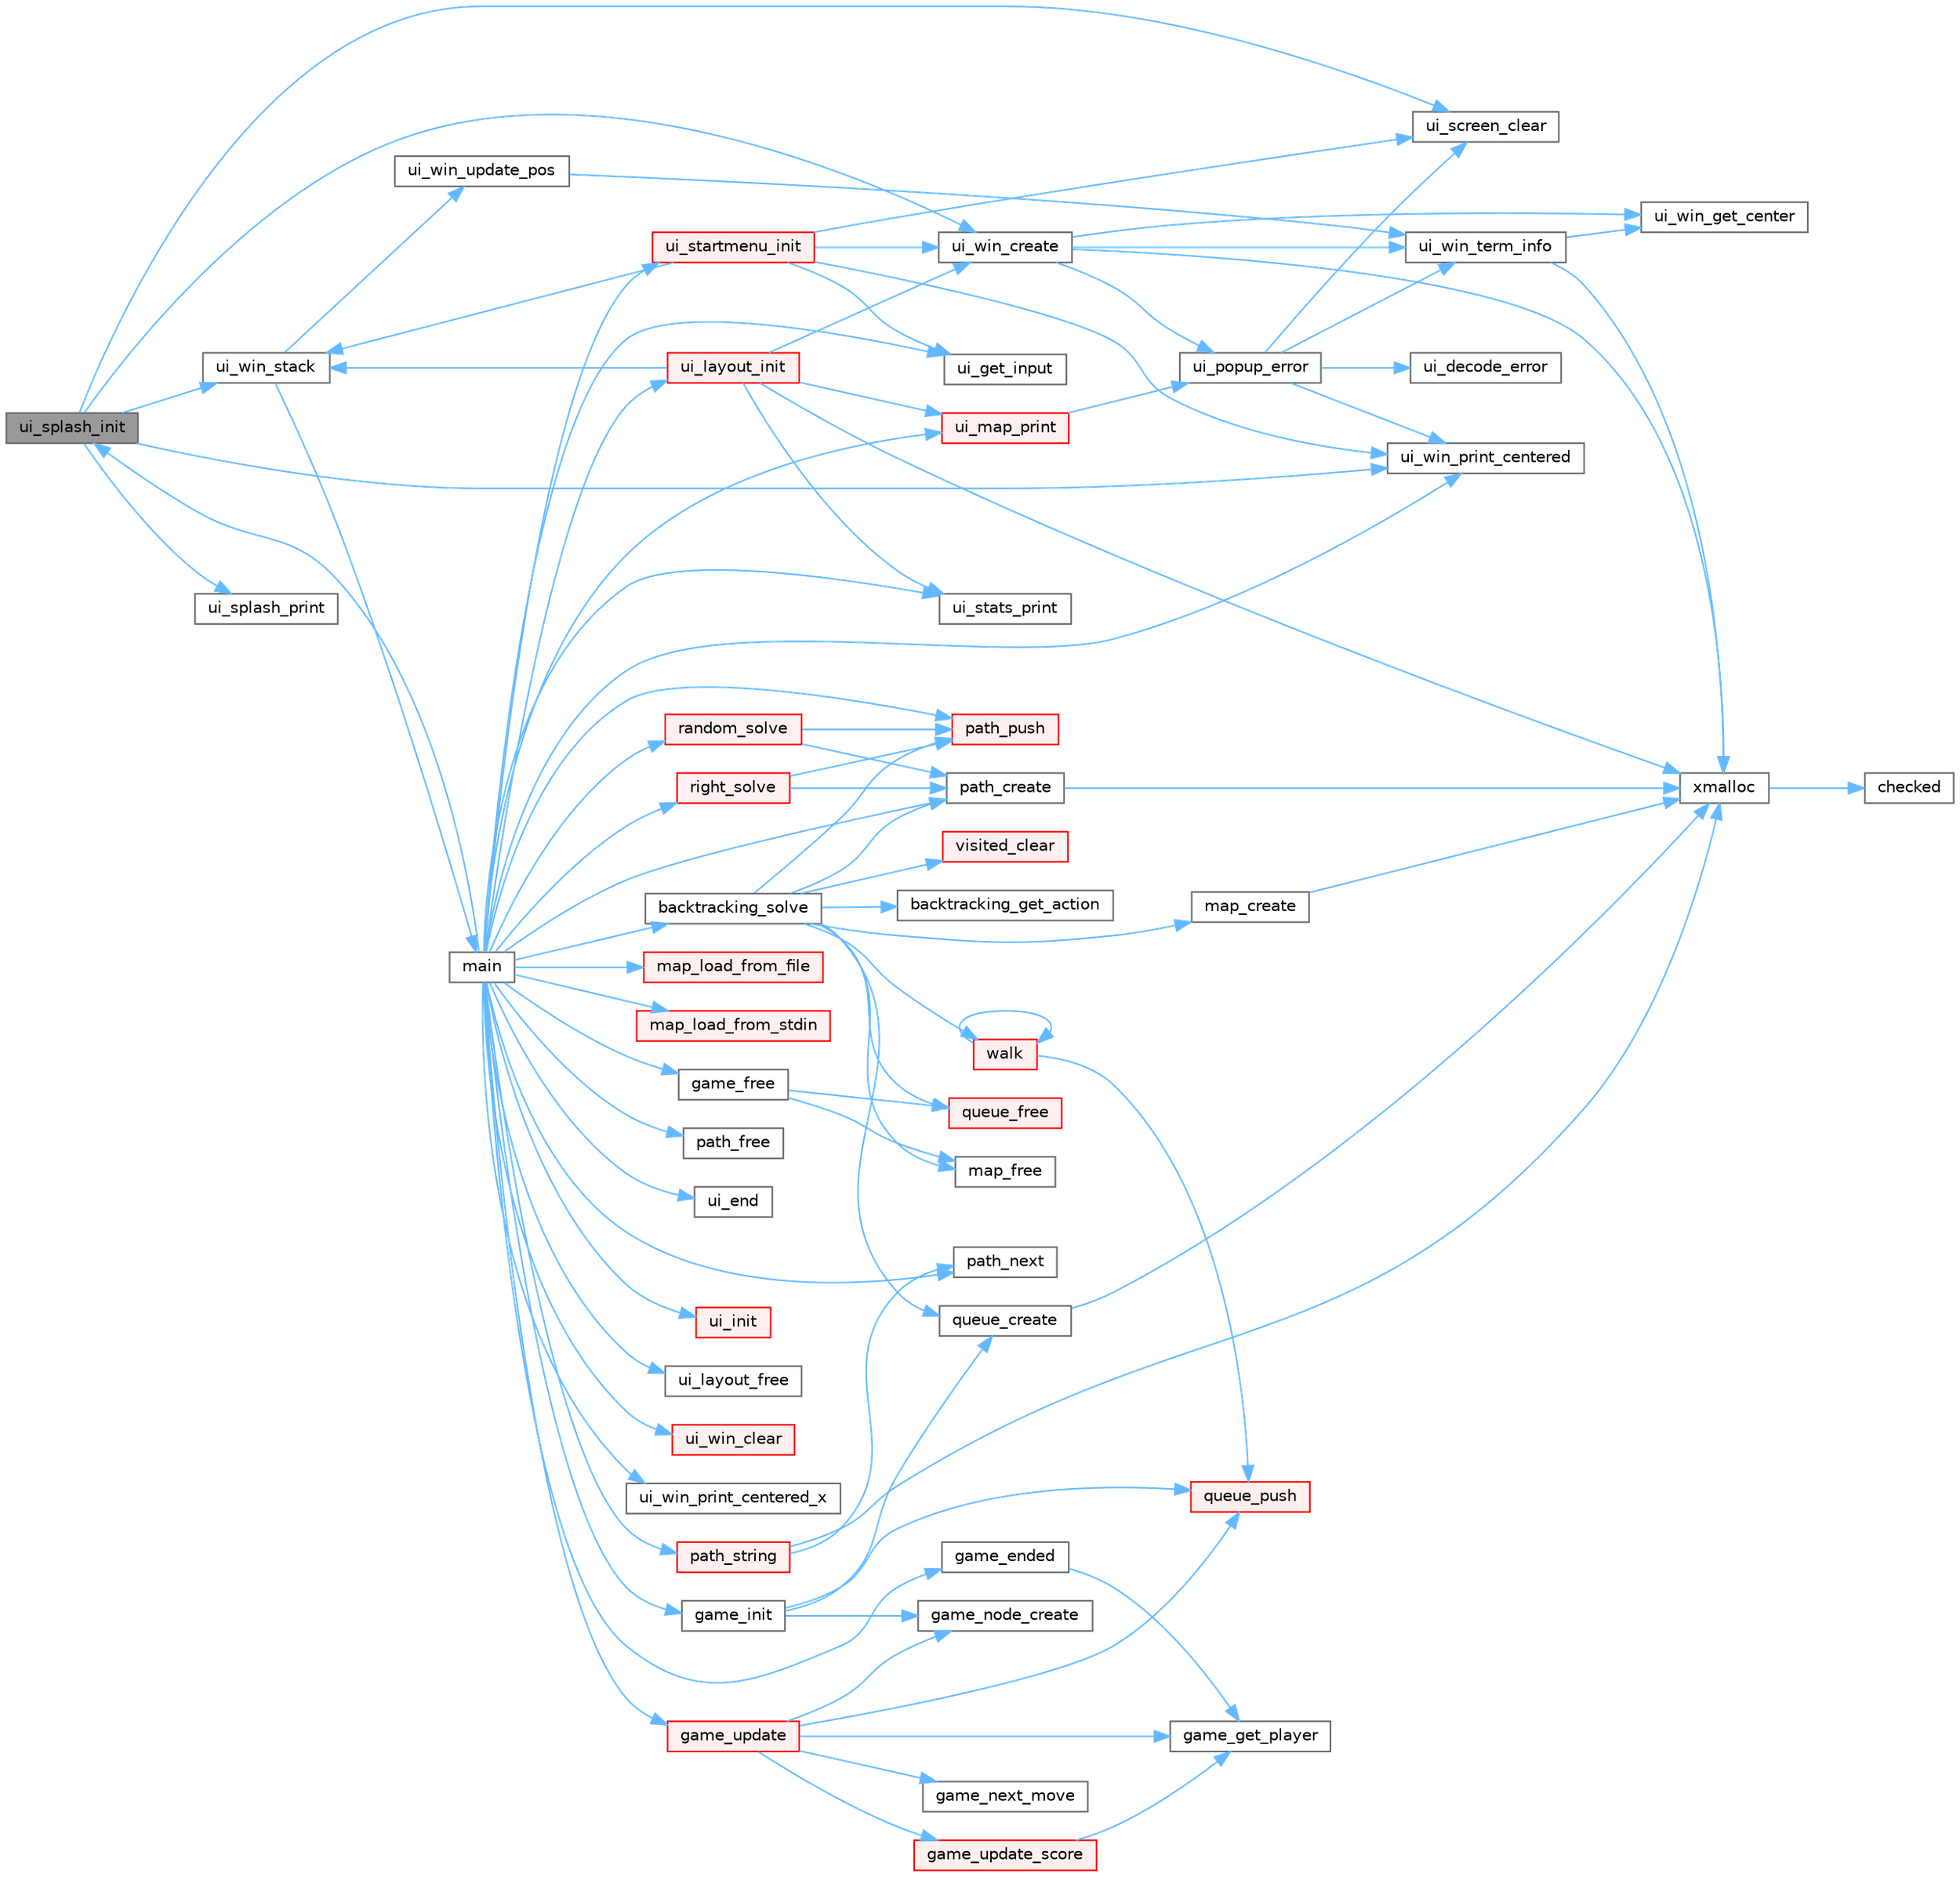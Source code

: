 digraph "ui_splash_init"
{
 // LATEX_PDF_SIZE
  bgcolor="transparent";
  edge [fontname=Helvetica,fontsize=10,labelfontname=Helvetica,labelfontsize=10];
  node [fontname=Helvetica,fontsize=10,shape=box,height=0.2,width=0.4];
  rankdir="LR";
  Node1 [label="ui_splash_init",height=0.2,width=0.4,color="gray40", fillcolor="grey60", style="filled", fontcolor="black",tooltip="function to show the initial animation"];
  Node1 -> Node2 [color="steelblue1",style="solid"];
  Node2 [label="ui_screen_clear",height=0.2,width=0.4,color="grey40", fillcolor="white", style="filled",URL="$ui__win_8c.html#a0d45246ea5071b703e53a7a24002ed38",tooltip="clear the screen"];
  Node1 -> Node3 [color="steelblue1",style="solid"];
  Node3 [label="ui_splash_print",height=0.2,width=0.4,color="grey40", fillcolor="white", style="filled",URL="$ui_8c.html#a63f13ef35987069c01168aee1687f24f",tooltip="print the menu and wait for user input"];
  Node1 -> Node4 [color="steelblue1",style="solid"];
  Node4 [label="ui_win_create",height=0.2,width=0.4,color="grey40", fillcolor="white", style="filled",URL="$ui__win_8c.html#a5925f4a2991e0fe8e232b1d26aed8057",tooltip="Create a window an returns a pointer to it."];
  Node4 -> Node5 [color="steelblue1",style="solid"];
  Node5 [label="ui_popup_error",height=0.2,width=0.4,color="grey40", fillcolor="white", style="filled",URL="$ui__utils_8c.html#a4b76ccc1ba4270b28d9ae2543011e596",tooltip="the function generate a pop-up with the error."];
  Node5 -> Node6 [color="steelblue1",style="solid"];
  Node6 [label="ui_decode_error",height=0.2,width=0.4,color="grey40", fillcolor="white", style="filled",URL="$ui__utils_8c.html#afbc9bfcb3efe29844303dd133c1d9bd3",tooltip="function that control if the player do something wrong or the map have some error"];
  Node5 -> Node2 [color="steelblue1",style="solid"];
  Node5 -> Node7 [color="steelblue1",style="solid"];
  Node7 [label="ui_win_print_centered",height=0.2,width=0.4,color="grey40", fillcolor="white", style="filled",URL="$ui__win_8c.html#add8b0c5cf2cec5c907cdafe2c48aecb6",tooltip="Print a string at the center of the screen both in the x and y axes."];
  Node5 -> Node8 [color="steelblue1",style="solid"];
  Node8 [label="ui_win_term_info",height=0.2,width=0.4,color="grey40", fillcolor="white", style="filled",URL="$ui__win_8c.html#ac710b0db33790eea643bd88ce4ef349d",tooltip="Gets the current terminal info."];
  Node8 -> Node9 [color="steelblue1",style="solid"];
  Node9 [label="ui_win_get_center",height=0.2,width=0.4,color="grey40", fillcolor="white", style="filled",URL="$ui__win_8c.html#a305088bbee63f82980687782e2da5ee9",tooltip="Calculate the center of a spcific window."];
  Node8 -> Node10 [color="steelblue1",style="solid"];
  Node10 [label="xmalloc",height=0.2,width=0.4,color="grey40", fillcolor="white", style="filled",URL="$alloc_8c.html#a0803c926e3d15b7ca7758c9fe3e5ce7b",tooltip="alloc memory for a pointer."];
  Node10 -> Node11 [color="steelblue1",style="solid"];
  Node11 [label="checked",height=0.2,width=0.4,color="grey40", fillcolor="white", style="filled",URL="$alloc_8c.html#a59b81da0ba228faf2f8da90c0990c21f",tooltip="check if the the malloc allocate the memory."];
  Node4 -> Node9 [color="steelblue1",style="solid"];
  Node4 -> Node8 [color="steelblue1",style="solid"];
  Node4 -> Node10 [color="steelblue1",style="solid"];
  Node1 -> Node7 [color="steelblue1",style="solid"];
  Node1 -> Node12 [color="steelblue1",style="solid"];
  Node12 [label="ui_win_stack",height=0.2,width=0.4,color="grey40", fillcolor="white", style="filled",URL="$ui__win_8c.html#a1fa360ea5b8678001044bf9fb0be9993",tooltip="Stack two windows on top of each other."];
  Node12 -> Node13 [color="steelblue1",style="solid"];
  Node13 [label="main",height=0.2,width=0.4,color="grey40", fillcolor="white", style="filled",URL="$main_8c.html#a0ddf1224851353fc92bfbff6f499fa97",tooltip=" "];
  Node13 -> Node14 [color="steelblue1",style="solid"];
  Node14 [label="backtracking_solve",height=0.2,width=0.4,color="grey40", fillcolor="white", style="filled",URL="$backtracking_8c.html#a35a829bf859e66b61f8b577c36bd64e6",tooltip="function that calculate the shortest way."];
  Node14 -> Node15 [color="steelblue1",style="solid"];
  Node15 [label="backtracking_get_action",height=0.2,width=0.4,color="grey40", fillcolor="white", style="filled",URL="$backtracking_8c.html#af779bda974c07172b11cdbb7308f7fc2",tooltip="generate an action from two nodes"];
  Node14 -> Node16 [color="steelblue1",style="solid"];
  Node16 [label="map_create",height=0.2,width=0.4,color="grey40", fillcolor="white", style="filled",URL="$map_8c.html#a0930b161df18ef70edfb1c40a214db49",tooltip="Create a map filled with walls."];
  Node16 -> Node10 [color="steelblue1",style="solid"];
  Node14 -> Node17 [color="steelblue1",style="solid"];
  Node17 [label="map_free",height=0.2,width=0.4,color="grey40", fillcolor="white", style="filled",URL="$map_8c.html#a1e40937d5df78e26bca4d5553814979c",tooltip="Frees memory used by the map Frees memory used by the map by freing all the nodes,..."];
  Node14 -> Node18 [color="steelblue1",style="solid"];
  Node18 [label="path_create",height=0.2,width=0.4,color="grey40", fillcolor="white", style="filled",URL="$path_8c.html#a15a4233aa30be8c657d7b511b8e91773",tooltip="alloc the path pointer."];
  Node18 -> Node10 [color="steelblue1",style="solid"];
  Node14 -> Node19 [color="steelblue1",style="solid"];
  Node19 [label="path_push",height=0.2,width=0.4,color="red", fillcolor="#FFF0F0", style="filled",URL="$path_8c.html#a312d2b5d69205c8ec0e7b61460fe4bc8",tooltip="append an action to the end of the path"];
  Node14 -> Node21 [color="steelblue1",style="solid"];
  Node21 [label="queue_create",height=0.2,width=0.4,color="grey40", fillcolor="white", style="filled",URL="$queue_8c.html#af8084a085cc985175e44c1ac5bde35d3",tooltip="alloc the memory for the tail."];
  Node21 -> Node10 [color="steelblue1",style="solid"];
  Node14 -> Node22 [color="steelblue1",style="solid"];
  Node22 [label="queue_free",height=0.2,width=0.4,color="red", fillcolor="#FFF0F0", style="filled",URL="$queue_8c.html#abf604398920042a8056f257d292fe8a3",tooltip="dealloc the memory of the queue pointer."];
  Node14 -> Node24 [color="steelblue1",style="solid"];
  Node24 [label="visited_clear",height=0.2,width=0.4,color="red", fillcolor="#FFF0F0", style="filled",URL="$backtracking_8c.html#afe089b185e698479a2f723e1540a359e",tooltip="clear the visited coordinates"];
  Node14 -> Node26 [color="steelblue1",style="solid"];
  Node26 [label="walk",height=0.2,width=0.4,color="red", fillcolor="#FFF0F0", style="filled",URL="$backtracking_8c.html#a040545c1ead3f342b9951491c2e0fb42",tooltip="function that calculate a single step recursively"];
  Node26 -> Node29 [color="steelblue1",style="solid"];
  Node29 [label="queue_push",height=0.2,width=0.4,color="red", fillcolor="#FFF0F0", style="filled",URL="$queue_8c.html#a5ac2b2c1a4bf61db818176014d545d2c",tooltip="append a node to the end of the queue."];
  Node26 -> Node26 [color="steelblue1",style="solid"];
  Node13 -> Node32 [color="steelblue1",style="solid"];
  Node32 [label="game_ended",height=0.2,width=0.4,color="grey40", fillcolor="white", style="filled",URL="$game_8c.html#a842433d25b0d10f7ab03ff7b89b0a6f9",tooltip="function that check if the player has reached the end"];
  Node32 -> Node33 [color="steelblue1",style="solid"];
  Node33 [label="game_get_player",height=0.2,width=0.4,color="grey40", fillcolor="white", style="filled",URL="$game_8c.html#a12f92a9c4cd1b6901eba91c254069093",tooltip="function that get the position of the player"];
  Node13 -> Node34 [color="steelblue1",style="solid"];
  Node34 [label="game_free",height=0.2,width=0.4,color="grey40", fillcolor="white", style="filled",URL="$game_8c.html#a08672122e450c8a2c6c9ae34abded3ae",tooltip="dealloc memory used by the game."];
  Node34 -> Node17 [color="steelblue1",style="solid"];
  Node34 -> Node22 [color="steelblue1",style="solid"];
  Node13 -> Node35 [color="steelblue1",style="solid"];
  Node35 [label="game_init",height=0.2,width=0.4,color="grey40", fillcolor="white", style="filled",URL="$game_8c.html#a5e225fe3f1528fea232d7776f4564613",tooltip="function that initialize the game, loads the map and create the player"];
  Node35 -> Node36 [color="steelblue1",style="solid"];
  Node36 [label="game_node_create",height=0.2,width=0.4,color="grey40", fillcolor="white", style="filled",URL="$game_8c.html#ab8e0e8c8666b602eac4e29bf7abec0f6",tooltip="storing the coordinate of a node"];
  Node35 -> Node21 [color="steelblue1",style="solid"];
  Node35 -> Node29 [color="steelblue1",style="solid"];
  Node13 -> Node37 [color="steelblue1",style="solid"];
  Node37 [label="game_update",height=0.2,width=0.4,color="red", fillcolor="#FFF0F0", style="filled",URL="$game_8c.html#a7020006a77c943220c7acc04879c8696",tooltip="function that execute an iteration of the game"];
  Node37 -> Node33 [color="steelblue1",style="solid"];
  Node37 -> Node38 [color="steelblue1",style="solid"];
  Node38 [label="game_next_move",height=0.2,width=0.4,color="grey40", fillcolor="white", style="filled",URL="$game_8c.html#ac3a14cae1c6eec5ce1f40f7d0802d9fc",tooltip="function that convert an action to a movement"];
  Node37 -> Node36 [color="steelblue1",style="solid"];
  Node37 -> Node39 [color="steelblue1",style="solid"];
  Node39 [label="game_update_score",height=0.2,width=0.4,color="red", fillcolor="#FFF0F0", style="filled",URL="$game_8c.html#a42c2c657ba3a0078d89de3593ed6c0a3",tooltip="function that update the score of the game."];
  Node39 -> Node33 [color="steelblue1",style="solid"];
  Node37 -> Node29 [color="steelblue1",style="solid"];
  Node13 -> Node44 [color="steelblue1",style="solid"];
  Node44 [label="map_load_from_file",height=0.2,width=0.4,color="red", fillcolor="#FFF0F0", style="filled",URL="$map_8c.html#a4e064fd2a3d1587d52a141cd4f21e56e",tooltip="Load map from a give file path The function loads a map from file given via the given path cheking fo..."];
  Node13 -> Node47 [color="steelblue1",style="solid"];
  Node47 [label="map_load_from_stdin",height=0.2,width=0.4,color="red", fillcolor="#FFF0F0", style="filled",URL="$map_8c.html#aa37bfc7ee8f222615e074fc250905fd2",tooltip="Load map from a stdin The function loads a map from stdin cheking for possible allocation/formatting ..."];
  Node13 -> Node18 [color="steelblue1",style="solid"];
  Node13 -> Node48 [color="steelblue1",style="solid"];
  Node48 [label="path_free",height=0.2,width=0.4,color="grey40", fillcolor="white", style="filled",URL="$path_8c.html#affbf0a3d01bed5da9128bcde86980de8",tooltip="dealloc memory of the path."];
  Node13 -> Node49 [color="steelblue1",style="solid"];
  Node49 [label="path_next",height=0.2,width=0.4,color="grey40", fillcolor="white", style="filled",URL="$path_8c.html#a6c7ef668001c5d989e86139c8549c599",tooltip="get the next action in the path"];
  Node13 -> Node19 [color="steelblue1",style="solid"];
  Node13 -> Node50 [color="steelblue1",style="solid"];
  Node50 [label="path_string",height=0.2,width=0.4,color="red", fillcolor="#FFF0F0", style="filled",URL="$path_8c.html#a3d04f998ef43728fcf531941faa91a07",tooltip="generate an array for the path moves."];
  Node50 -> Node49 [color="steelblue1",style="solid"];
  Node50 -> Node10 [color="steelblue1",style="solid"];
  Node13 -> Node53 [color="steelblue1",style="solid"];
  Node53 [label="random_solve",height=0.2,width=0.4,color="red", fillcolor="#FFF0F0", style="filled",URL="$random_8c.html#a399a01302f4960366ec7a1bfd12f0b45",tooltip="generate a random moveset."];
  Node53 -> Node18 [color="steelblue1",style="solid"];
  Node53 -> Node19 [color="steelblue1",style="solid"];
  Node13 -> Node54 [color="steelblue1",style="solid"];
  Node54 [label="right_solve",height=0.2,width=0.4,color="red", fillcolor="#FFF0F0", style="filled",URL="$right_8c.html#aeca84be90bb19a3967a9a91317499528",tooltip="the function that calculate the path while keeping a wall on the right"];
  Node54 -> Node18 [color="steelblue1",style="solid"];
  Node54 -> Node19 [color="steelblue1",style="solid"];
  Node13 -> Node56 [color="steelblue1",style="solid"];
  Node56 [label="ui_end",height=0.2,width=0.4,color="grey40", fillcolor="white", style="filled",URL="$ui_8c.html#a367ef9d8fb0af32c6ccd29199fa2391a",tooltip="the function for closing the curses window"];
  Node13 -> Node57 [color="steelblue1",style="solid"];
  Node57 [label="ui_get_input",height=0.2,width=0.4,color="grey40", fillcolor="white", style="filled",URL="$ui__utils_8c.html#ae0c637fbbe064bcde86dd3f913868abe",tooltip="convert a keybind in an action"];
  Node13 -> Node58 [color="steelblue1",style="solid"];
  Node58 [label="ui_init",height=0.2,width=0.4,color="red", fillcolor="#FFF0F0", style="filled",URL="$ui_8c.html#aa6f50ea564e0ba7375ce590a5196f12f",tooltip="function set the menù colour"];
  Node13 -> Node60 [color="steelblue1",style="solid"];
  Node60 [label="ui_layout_free",height=0.2,width=0.4,color="grey40", fillcolor="white", style="filled",URL="$ui_8c.html#a722c59ae85b1ad2825f5d810e810cf10",tooltip="l dealloc memory for the menù"];
  Node13 -> Node61 [color="steelblue1",style="solid"];
  Node61 [label="ui_layout_init",height=0.2,width=0.4,color="red", fillcolor="#FFF0F0", style="filled",URL="$ui_8c.html#a46654a7ee6ed9737090585180def52ce",tooltip="initialize game screen. Create layout for game, legend, map and statistics"];
  Node61 -> Node63 [color="steelblue1",style="solid"];
  Node63 [label="ui_map_print",height=0.2,width=0.4,color="red", fillcolor="#FFF0F0", style="filled",URL="$ui_8c.html#a816ceefe73d981cdb12104bff96f6005",tooltip="Print map onto the given window."];
  Node63 -> Node5 [color="steelblue1",style="solid"];
  Node61 -> Node64 [color="steelblue1",style="solid"];
  Node64 [label="ui_stats_print",height=0.2,width=0.4,color="grey40", fillcolor="white", style="filled",URL="$ui_8c.html#a2aaa1c47cb61f69e15c8ecf9bbf1e467",tooltip="print the statistics of the game"];
  Node61 -> Node4 [color="steelblue1",style="solid"];
  Node61 -> Node12 [color="steelblue1",style="solid"];
  Node61 -> Node10 [color="steelblue1",style="solid"];
  Node13 -> Node63 [color="steelblue1",style="solid"];
  Node13 -> Node1 [color="steelblue1",style="solid"];
  Node13 -> Node66 [color="steelblue1",style="solid"];
  Node66 [label="ui_startmenu_init",height=0.2,width=0.4,color="red", fillcolor="#FFF0F0", style="filled",URL="$ui_8c.html#a1788fa08709ba9afc8ca24201aa4361d",tooltip="print the menu and wait for user input"];
  Node66 -> Node57 [color="steelblue1",style="solid"];
  Node66 -> Node2 [color="steelblue1",style="solid"];
  Node66 -> Node4 [color="steelblue1",style="solid"];
  Node66 -> Node7 [color="steelblue1",style="solid"];
  Node66 -> Node12 [color="steelblue1",style="solid"];
  Node13 -> Node64 [color="steelblue1",style="solid"];
  Node13 -> Node69 [color="steelblue1",style="solid"];
  Node69 [label="ui_win_clear",height=0.2,width=0.4,color="red", fillcolor="#FFF0F0", style="filled",URL="$ui__win_8c.html#abf9955e68c1d939673f5e246194a623b",tooltip="Clear the contents of a specific window."];
  Node13 -> Node7 [color="steelblue1",style="solid"];
  Node13 -> Node68 [color="steelblue1",style="solid"];
  Node68 [label="ui_win_print_centered_x",height=0.2,width=0.4,color="grey40", fillcolor="white", style="filled",URL="$ui__win_8c.html#a778046287138b372545307bc675eefa5",tooltip="Print a string at the center of the screen only in the x axis."];
  Node12 -> Node70 [color="steelblue1",style="solid"];
  Node70 [label="ui_win_update_pos",height=0.2,width=0.4,color="grey40", fillcolor="white", style="filled",URL="$ui__win_8c.html#a81f002862bc83bb81660ddf243d54fc6",tooltip="Updates position a window."];
  Node70 -> Node8 [color="steelblue1",style="solid"];
}
